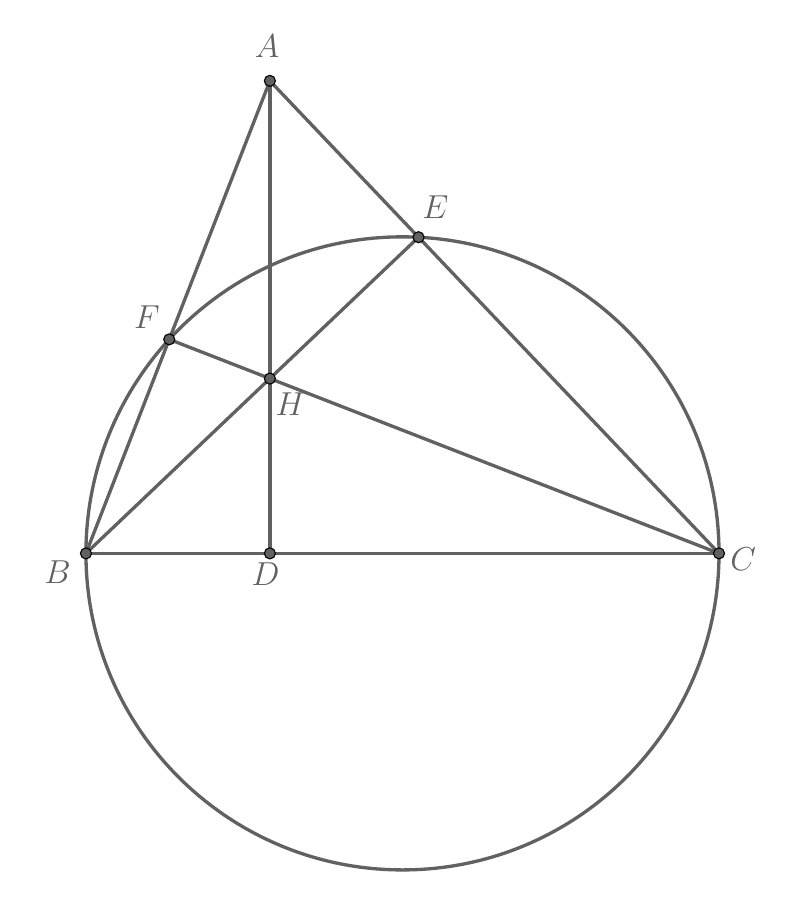 \definecolor{wrwrwr}{rgb}{0.38,0.38,0.38}
\begin{tikzpicture}[line cap=round,line join=round,>=triangle 45,x=1cm,y=1cm]
\draw [line width=1.2pt,color=wrwrwr] (-6.704,6.001)-- (-9.04,0);
\draw [line width=1.2pt,color=wrwrwr] (-9.04,0)-- (-1,0);
\draw [line width=1.2pt,color=wrwrwr] (-1,0)-- (-6.704,6.001);
\draw [line width=1.2pt,color=wrwrwr] (-6.704,6.001)-- (-6.704,0);
\draw [line width=1.2pt,color=wrwrwr] (-9.04,0)-- (-4.816,4.015);
\draw [line width=1.2pt,color=wrwrwr] (-1,0)-- (-7.982,2.718);
\draw [line width=1.2pt,color=wrwrwr] (-5.02,0) circle (4.02cm);
\begin{scriptsize}
\draw [fill=wrwrwr] (-6.704,6.001) circle (2pt);
\draw[color=wrwrwr] (-6.741,6.439) node {\large $A$};
\draw [fill=wrwrwr] (-9.04,0) circle (2pt);
\draw[color=wrwrwr] (-9.402,-0.242) node {\large $B$};
\draw [fill=wrwrwr] (-1,0) circle (2pt);
\draw[color=wrwrwr] (-0.693,-0.075) node {\large $C$};
\draw [fill=wrwrwr] (-6.704,0) circle (2pt);
\draw[color=wrwrwr] (-6.76,-0.261) node {\large $D$};
\draw [fill=wrwrwr] (-4.816,4.015) circle (2pt);
\draw[color=wrwrwr] (-4.601,4.392) node {\large $E$};
\draw [fill=wrwrwr] (-7.982,2.718) circle (2pt);
\draw[color=wrwrwr] (-8.267,2.996) node {\large $F$};
\draw [fill=wrwrwr] (-6.704,2.22) circle (2pt);
\draw[color=wrwrwr] (-6.443,1.898) node {\large $H$};
\end{scriptsize}
\end{tikzpicture}
